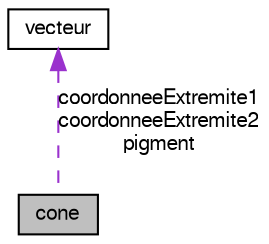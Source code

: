 digraph G
{
  edge [fontname="FreeSans",fontsize="10",labelfontname="FreeSans",labelfontsize="10"];
  node [fontname="FreeSans",fontsize="10",shape=record];
  Node1 [label="cone",height=0.2,width=0.4,color="black", fillcolor="grey75", style="filled" fontcolor="black"];
  Node2 -> Node1 [dir=back,color="darkorchid3",fontsize="10",style="dashed",label="coordonneeExtremite1\ncoordonneeExtremite2\npigment",fontname="FreeSans"];
  Node2 [label="vecteur",height=0.2,width=0.4,color="black", fillcolor="white", style="filled",URL="$structvecteur.html",tooltip="structure définissant un vecteur de taille 3"];
}
